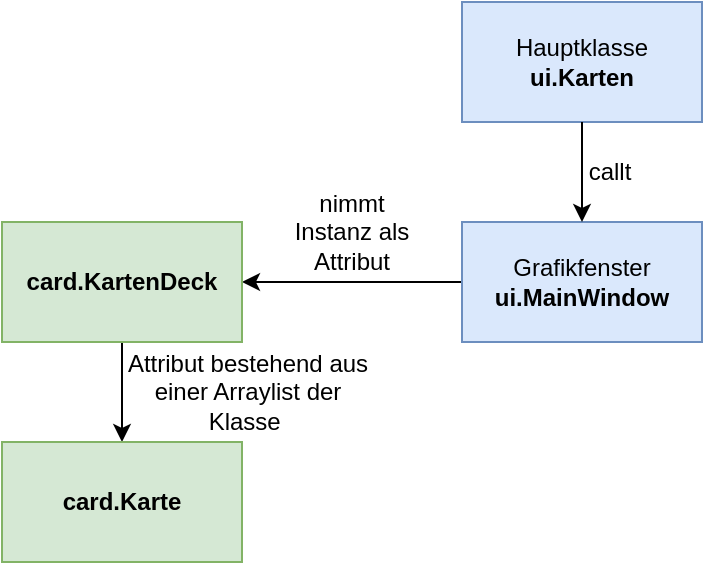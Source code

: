 <mxfile version="18.0.1" type="device"><diagram id="sjbyanrG_to2hAsC2oxt" name="Page-1"><mxGraphModel dx="967" dy="464" grid="1" gridSize="10" guides="1" tooltips="1" connect="1" arrows="1" fold="1" page="1" pageScale="1" pageWidth="827" pageHeight="1169" math="0" shadow="0"><root><mxCell id="0"/><mxCell id="1" parent="0"/><mxCell id="tUCjaDYg18XAktJsDqyo-7" style="edgeStyle=orthogonalEdgeStyle;rounded=0;orthogonalLoop=1;jettySize=auto;html=1;entryX=1;entryY=0.5;entryDx=0;entryDy=0;" parent="1" source="tUCjaDYg18XAktJsDqyo-1" target="tUCjaDYg18XAktJsDqyo-2" edge="1"><mxGeometry relative="1" as="geometry"/></mxCell><mxCell id="tUCjaDYg18XAktJsDqyo-1" value="Grafikfenster&lt;br&gt;&lt;b&gt;ui.MainWindow&lt;/b&gt;" style="rounded=0;whiteSpace=wrap;html=1;fillColor=#dae8fc;strokeColor=#6c8ebf;" parent="1" vertex="1"><mxGeometry x="340" y="180" width="120" height="60" as="geometry"/></mxCell><mxCell id="tUCjaDYg18XAktJsDqyo-9" style="edgeStyle=orthogonalEdgeStyle;rounded=0;orthogonalLoop=1;jettySize=auto;html=1;entryX=0.5;entryY=0;entryDx=0;entryDy=0;" parent="1" source="tUCjaDYg18XAktJsDqyo-2" target="tUCjaDYg18XAktJsDqyo-3" edge="1"><mxGeometry relative="1" as="geometry"/></mxCell><mxCell id="tUCjaDYg18XAktJsDqyo-2" value="&lt;b&gt;card.KartenDeck&lt;/b&gt;" style="rounded=0;whiteSpace=wrap;html=1;fillColor=#d5e8d4;strokeColor=#82b366;" parent="1" vertex="1"><mxGeometry x="110" y="180" width="120" height="60" as="geometry"/></mxCell><mxCell id="tUCjaDYg18XAktJsDqyo-3" value="&lt;b&gt;card.Karte&lt;/b&gt;" style="rounded=0;whiteSpace=wrap;html=1;fillColor=#d5e8d4;strokeColor=#82b366;" parent="1" vertex="1"><mxGeometry x="110" y="290" width="120" height="60" as="geometry"/></mxCell><mxCell id="tUCjaDYg18XAktJsDqyo-4" value="Hauptklasse&lt;br&gt;&lt;b&gt;ui.Karten&lt;/b&gt;" style="rounded=0;whiteSpace=wrap;html=1;fillColor=#dae8fc;strokeColor=#6c8ebf;" parent="1" vertex="1"><mxGeometry x="340" y="70" width="120" height="60" as="geometry"/></mxCell><mxCell id="tUCjaDYg18XAktJsDqyo-5" value="" style="endArrow=classic;html=1;rounded=0;exitX=0.5;exitY=1;exitDx=0;exitDy=0;entryX=0.5;entryY=0;entryDx=0;entryDy=0;" parent="1" source="tUCjaDYg18XAktJsDqyo-4" target="tUCjaDYg18XAktJsDqyo-1" edge="1"><mxGeometry width="50" height="50" relative="1" as="geometry"><mxPoint x="370" y="300" as="sourcePoint"/><mxPoint x="420" y="250" as="targetPoint"/></mxGeometry></mxCell><mxCell id="tUCjaDYg18XAktJsDqyo-6" value="callt" style="text;html=1;strokeColor=none;fillColor=none;align=center;verticalAlign=middle;whiteSpace=wrap;rounded=0;" parent="1" vertex="1"><mxGeometry x="384" y="140" width="60" height="30" as="geometry"/></mxCell><mxCell id="tUCjaDYg18XAktJsDqyo-8" value="nimmt Instanz als Attribut" style="text;html=1;strokeColor=none;fillColor=none;align=center;verticalAlign=middle;whiteSpace=wrap;rounded=0;" parent="1" vertex="1"><mxGeometry x="250" y="170" width="70" height="30" as="geometry"/></mxCell><mxCell id="tUCjaDYg18XAktJsDqyo-10" value="Attribut bestehend aus einer Arraylist der Klasse&amp;nbsp;" style="text;html=1;strokeColor=none;fillColor=none;align=center;verticalAlign=middle;whiteSpace=wrap;rounded=0;" parent="1" vertex="1"><mxGeometry x="170" y="250" width="126" height="30" as="geometry"/></mxCell></root></mxGraphModel></diagram></mxfile>